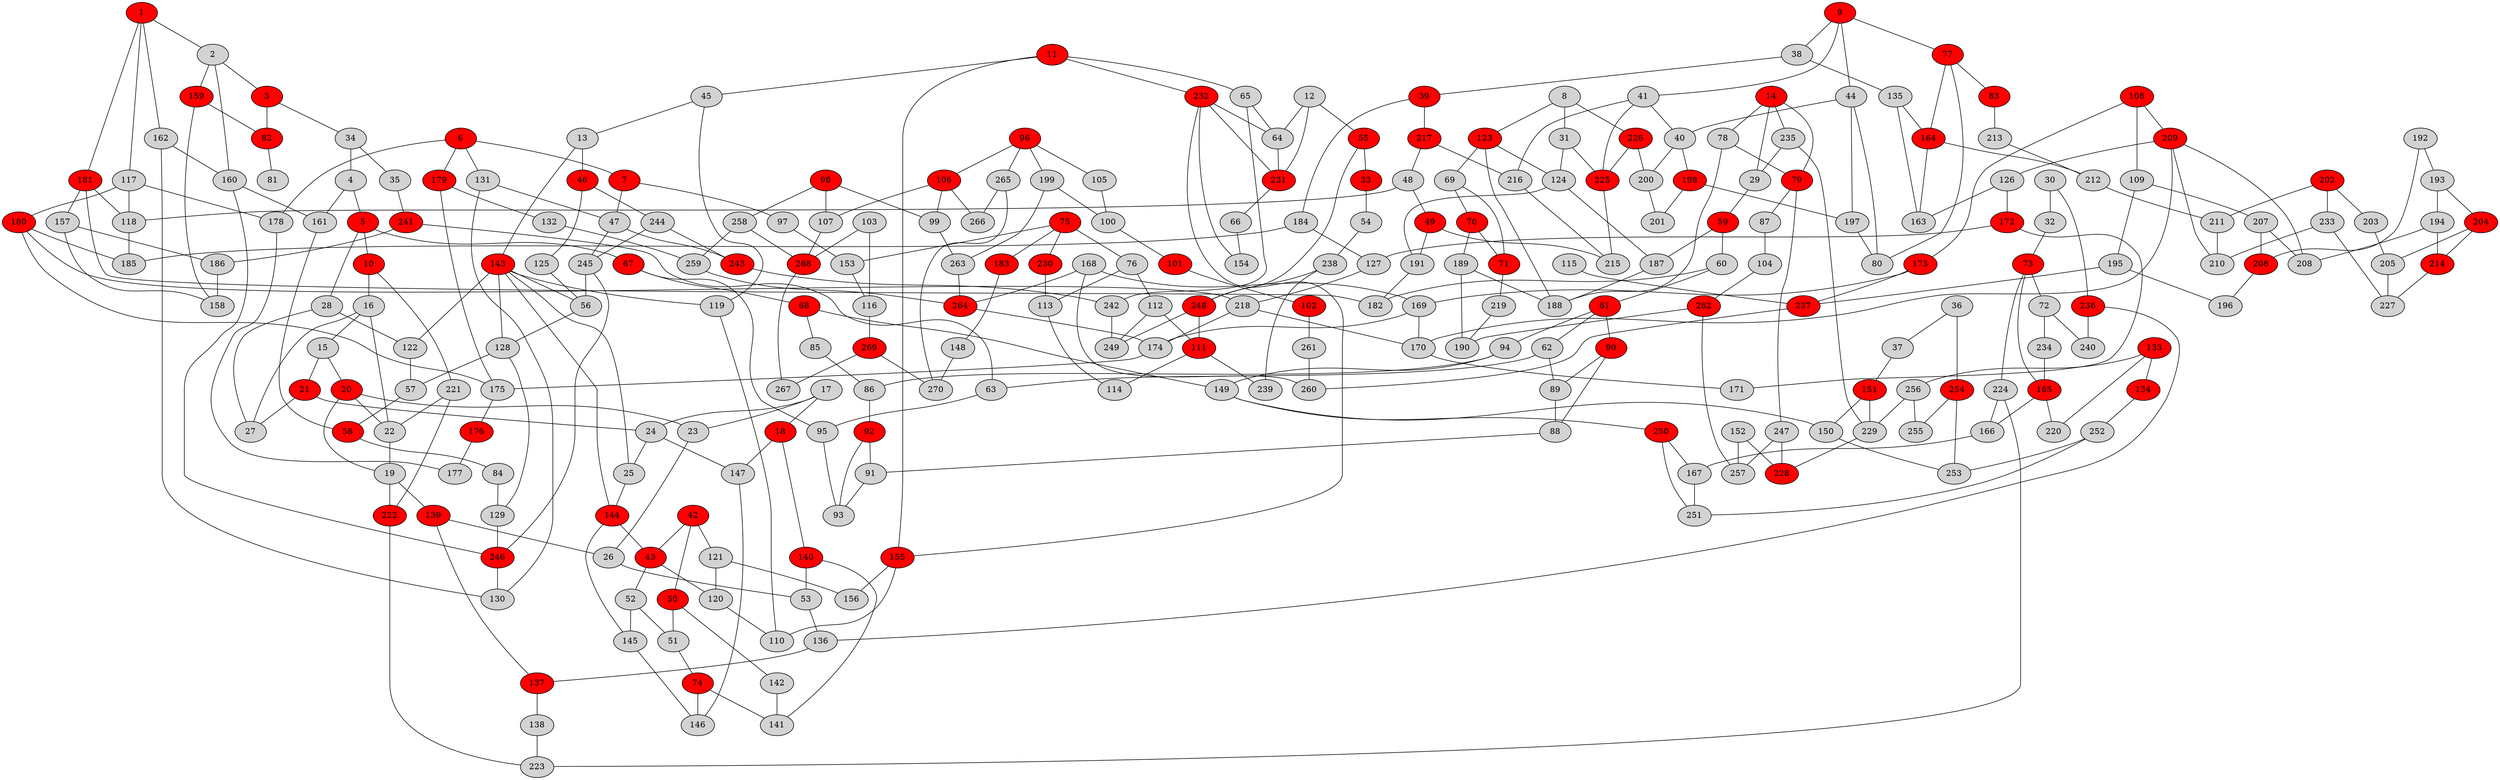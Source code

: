 graph {
	1 [fillcolor=red style=filled]
	2 [style=filled]
	117 [style=filled]
	181 [fillcolor=red style=filled]
	162 [style=filled]
	3 [fillcolor=red style=filled]
	159 [fillcolor=red style=filled]
	160 [style=filled]
	34 [style=filled]
	82 [fillcolor=red style=filled]
	4 [style=filled]
	5 [fillcolor=red style=filled]
	161 [style=filled]
	67 [fillcolor=red style=filled]
	10 [fillcolor=red style=filled]
	28 [style=filled]
	6 [fillcolor=red style=filled]
	7 [fillcolor=red style=filled]
	131 [style=filled]
	178 [style=filled]
	179 [fillcolor=red style=filled]
	97 [style=filled]
	47 [style=filled]
	8 [style=filled]
	31 [style=filled]
	226 [fillcolor=red style=filled]
	123 [fillcolor=red style=filled]
	9 [fillcolor=red style=filled]
	44 [style=filled]
	38 [style=filled]
	41 [style=filled]
	77 [fillcolor=red style=filled]
	221 [style=filled]
	16 [style=filled]
	11 [fillcolor=red style=filled]
	65 [style=filled]
	232 [fillcolor=red style=filled]
	45 [style=filled]
	155 [fillcolor=red style=filled]
	12 [style=filled]
	64 [style=filled]
	55 [fillcolor=red style=filled]
	231 [fillcolor=red style=filled]
	13 [style=filled]
	143 [fillcolor=red style=filled]
	46 [fillcolor=red style=filled]
	14 [fillcolor=red style=filled]
	235 [style=filled]
	29 [style=filled]
	78 [style=filled]
	79 [fillcolor=red style=filled]
	15 [style=filled]
	20 [fillcolor=red style=filled]
	21 [fillcolor=red style=filled]
	22 [style=filled]
	27 [style=filled]
	17 [style=filled]
	18 [fillcolor=red style=filled]
	23 [style=filled]
	24 [style=filled]
	140 [fillcolor=red style=filled]
	147 [style=filled]
	19 [style=filled]
	139 [fillcolor=red style=filled]
	222 [fillcolor=red style=filled]
	26 [style=filled]
	25 [style=filled]
	144 [fillcolor=red style=filled]
	53 [style=filled]
	122 [style=filled]
	59 [fillcolor=red style=filled]
	30 [style=filled]
	236 [fillcolor=red style=filled]
	32 [style=filled]
	225 [fillcolor=red style=filled]
	124 [style=filled]
	73 [fillcolor=red style=filled]
	33 [fillcolor=red style=filled]
	54 [style=filled]
	35 [style=filled]
	241 [fillcolor=red style=filled]
	36 [style=filled]
	254 [fillcolor=red style=filled]
	37 [style=filled]
	151 [fillcolor=red style=filled]
	39 [fillcolor=red style=filled]
	135 [style=filled]
	217 [fillcolor=red style=filled]
	184 [style=filled]
	40 [style=filled]
	198 [fillcolor=red style=filled]
	200 [style=filled]
	216 [style=filled]
	42 [fillcolor=red style=filled]
	43 [fillcolor=red style=filled]
	50 [fillcolor=red style=filled]
	121 [style=filled]
	52 [style=filled]
	120 [style=filled]
	197 [style=filled]
	80 [style=filled]
	119 [style=filled]
	244 [style=filled]
	125 [style=filled]
	243 [fillcolor=red style=filled]
	245 [style=filled]
	48 [style=filled]
	49 [fillcolor=red style=filled]
	118 [style=filled]
	191 [style=filled]
	215 [style=filled]
	142 [style=filled]
	51 [style=filled]
	74 [fillcolor=red style=filled]
	145 [style=filled]
	136 [style=filled]
	238 [style=filled]
	248 [fillcolor=red style=filled]
	56 [style=filled]
	128 [style=filled]
	57 [style=filled]
	58 [fillcolor=red style=filled]
	84 [style=filled]
	60 [style=filled]
	187 [style=filled]
	61 [fillcolor=red style=filled]
	182 [style=filled]
	62 [style=filled]
	90 [fillcolor=red style=filled]
	94 [style=filled]
	63 [style=filled]
	89 [style=filled]
	95 [style=filled]
	242 [style=filled]
	66 [style=filled]
	154 [style=filled]
	68 [fillcolor=red style=filled]
	149 [style=filled]
	85 [style=filled]
	69 [style=filled]
	70 [fillcolor=red style=filled]
	71 [fillcolor=red style=filled]
	189 [style=filled]
	219 [style=filled]
	72 [style=filled]
	240 [style=filled]
	234 [style=filled]
	224 [style=filled]
	165 [fillcolor=red style=filled]
	141 [style=filled]
	146 [style=filled]
	75 [fillcolor=red style=filled]
	230 [fillcolor=red style=filled]
	153 [style=filled]
	76 [style=filled]
	183 [fillcolor=red style=filled]
	112 [style=filled]
	113 [style=filled]
	83 [fillcolor=red style=filled]
	164 [fillcolor=red style=filled]
	188 [style=filled]
	87 [style=filled]
	247 [style=filled]
	81 [style=filled]
	213 [style=filled]
	129 [style=filled]
	86 [style=filled]
	92 [fillcolor=red style=filled]
	104 [style=filled]
	88 [style=filled]
	91 [style=filled]
	93 [style=filled]
	96 [fillcolor=red style=filled]
	105 [style=filled]
	106 [fillcolor=red style=filled]
	265 [style=filled]
	199 [style=filled]
	98 [fillcolor=red style=filled]
	99 [style=filled]
	107 [style=filled]
	258 [style=filled]
	263 [style=filled]
	100 [style=filled]
	101 [fillcolor=red style=filled]
	102 [fillcolor=red style=filled]
	261 [style=filled]
	103 [style=filled]
	268 [fillcolor=red style=filled]
	116 [style=filled]
	262 [fillcolor=red style=filled]
	266 [style=filled]
	108 [fillcolor=red style=filled]
	209 [fillcolor=red style=filled]
	109 [style=filled]
	173 [fillcolor=red style=filled]
	207 [style=filled]
	195 [style=filled]
	110 [style=filled]
	111 [fillcolor=red style=filled]
	239 [style=filled]
	114 [style=filled]
	249 [style=filled]
	115 [style=filled]
	237 [fillcolor=red style=filled]
	269 [fillcolor=red style=filled]
	180 [fillcolor=red style=filled]
	185 [style=filled]
	156 [style=filled]
	126 [style=filled]
	163 [style=filled]
	172 [fillcolor=red style=filled]
	127 [style=filled]
	218 [style=filled]
	246 [fillcolor=red style=filled]
	130 [style=filled]
	132 [style=filled]
	259 [style=filled]
	133 [fillcolor=red style=filled]
	134 [fillcolor=red style=filled]
	256 [style=filled]
	220 [style=filled]
	252 [style=filled]
	137 [fillcolor=red style=filled]
	138 [style=filled]
	223 [style=filled]
	148 [style=filled]
	270 [style=filled]
	150 [style=filled]
	250 [fillcolor=red style=filled]
	253 [style=filled]
	229 [style=filled]
	152 [style=filled]
	228 [fillcolor=red style=filled]
	257 [style=filled]
	157 [style=filled]
	186 [style=filled]
	158 [style=filled]
	212 [style=filled]
	166 [style=filled]
	167 [style=filled]
	251 [style=filled]
	168 [style=filled]
	260 [style=filled]
	264 [fillcolor=red style=filled]
	169 [style=filled]
	170 [style=filled]
	174 [style=filled]
	171 [style=filled]
	175 [style=filled]
	176 [fillcolor=red style=filled]
	177 [style=filled]
	190 [style=filled]
	192 [style=filled]
	206 [fillcolor=red style=filled]
	193 [style=filled]
	204 [fillcolor=red style=filled]
	194 [style=filled]
	214 [fillcolor=red style=filled]
	208 [style=filled]
	196 [style=filled]
	201 [style=filled]
	202 [fillcolor=red style=filled]
	233 [style=filled]
	203 [style=filled]
	211 [style=filled]
	205 [style=filled]
	227 [style=filled]
	210 [style=filled]
	255 [style=filled]
	267 [style=filled]
	1 -- 2
	1 -- 117
	1 -- 181
	1 -- 162
	2 -- 3
	2 -- 159
	2 -- 160
	117 -- 118
	117 -- 178
	117 -- 180
	181 -- 118
	181 -- 157
	181 -- 182
	162 -- 130
	162 -- 160
	3 -- 34
	3 -- 82
	159 -- 82
	159 -- 158
	160 -- 246
	160 -- 161
	34 -- 4
	34 -- 35
	82 -- 81
	4 -- 5
	4 -- 161
	5 -- 67
	5 -- 10
	5 -- 28
	161 -- 58
	67 -- 68
	67 -- 95
	10 -- 221
	10 -- 16
	28 -- 27
	28 -- 122
	6 -- 7
	6 -- 131
	6 -- 178
	6 -- 179
	7 -- 97
	7 -- 47
	131 -- 47
	131 -- 130
	178 -- 177
	179 -- 132
	179 -- 175
	97 -- 153
	47 -- 243
	47 -- 245
	8 -- 31
	8 -- 226
	8 -- 123
	31 -- 225
	31 -- 124
	226 -- 200
	226 -- 225
	123 -- 69
	123 -- 188
	123 -- 124
	9 -- 44
	9 -- 38
	9 -- 41
	9 -- 77
	44 -- 40
	44 -- 197
	44 -- 80
	38 -- 39
	38 -- 135
	41 -- 40
	41 -- 225
	41 -- 216
	77 -- 83
	77 -- 80
	77 -- 164
	221 -- 22
	221 -- 222
	16 -- 15
	16 -- 22
	16 -- 27
	11 -- 65
	11 -- 232
	11 -- 45
	11 -- 155
	65 -- 64
	65 -- 242
	232 -- 64
	232 -- 154
	232 -- 155
	232 -- 231
	45 -- 13
	45 -- 119
	155 -- 110
	155 -- 156
	12 -- 64
	12 -- 55
	12 -- 231
	64 -- 231
	55 -- 33
	55 -- 248
	231 -- 66
	13 -- 143
	13 -- 46
	143 -- 25
	143 -- 56
	143 -- 119
	143 -- 122
	143 -- 128
	143 -- 144
	46 -- 244
	46 -- 125
	14 -- 235
	14 -- 29
	14 -- 78
	14 -- 79
	235 -- 29
	235 -- 229
	29 -- 59
	78 -- 188
	78 -- 79
	79 -- 87
	79 -- 247
	15 -- 20
	15 -- 21
	20 -- 19
	20 -- 22
	20 -- 23
	21 -- 24
	21 -- 27
	22 -- 19
	17 -- 18
	17 -- 23
	17 -- 24
	18 -- 140
	18 -- 147
	23 -- 26
	24 -- 25
	24 -- 147
	140 -- 53
	140 -- 141
	147 -- 146
	19 -- 139
	19 -- 222
	139 -- 26
	139 -- 137
	222 -- 223
	26 -- 53
	25 -- 144
	144 -- 43
	144 -- 145
	53 -- 136
	122 -- 57
	59 -- 60
	59 -- 187
	30 -- 236
	30 -- 32
	236 -- 136
	236 -- 240
	32 -- 73
	225 -- 215
	124 -- 191
	124 -- 187
	73 -- 72
	73 -- 224
	73 -- 165
	33 -- 54
	54 -- 238
	35 -- 241
	241 -- 63
	241 -- 186
	36 -- 254
	36 -- 37
	254 -- 253
	254 -- 255
	37 -- 151
	151 -- 150
	151 -- 229
	39 -- 217
	39 -- 184
	135 -- 163
	135 -- 164
	217 -- 48
	217 -- 216
	184 -- 127
	184 -- 185
	40 -- 198
	40 -- 200
	198 -- 197
	198 -- 201
	200 -- 201
	216 -- 215
	42 -- 43
	42 -- 50
	42 -- 121
	43 -- 52
	43 -- 120
	50 -- 142
	50 -- 51
	121 -- 120
	121 -- 156
	52 -- 51
	52 -- 145
	120 -- 110
	197 -- 80
	119 -- 110
	244 -- 243
	244 -- 245
	125 -- 56
	243 -- 242
	245 -- 56
	245 -- 246
	48 -- 49
	48 -- 118
	49 -- 191
	49 -- 215
	118 -- 185
	191 -- 182
	142 -- 141
	51 -- 74
	74 -- 141
	74 -- 146
	145 -- 146
	136 -- 137
	238 -- 239
	238 -- 248
	248 -- 111
	248 -- 249
	56 -- 128
	128 -- 57
	128 -- 129
	57 -- 58
	58 -- 84
	84 -- 129
	60 -- 61
	60 -- 182
	187 -- 188
	61 -- 62
	61 -- 90
	61 -- 94
	62 -- 63
	62 -- 89
	90 -- 88
	90 -- 89
	94 -- 86
	94 -- 149
	63 -- 95
	89 -- 88
	95 -- 93
	242 -- 249
	66 -- 154
	68 -- 149
	68 -- 85
	149 -- 150
	149 -- 250
	85 -- 86
	69 -- 70
	69 -- 71
	70 -- 71
	70 -- 189
	71 -- 219
	189 -- 188
	189 -- 190
	219 -- 190
	72 -- 240
	72 -- 234
	234 -- 165
	224 -- 166
	224 -- 223
	165 -- 220
	165 -- 166
	75 -- 230
	75 -- 153
	75 -- 76
	75 -- 183
	230 -- 113
	153 -- 116
	76 -- 112
	76 -- 113
	183 -- 148
	112 -- 111
	112 -- 249
	113 -- 114
	83 -- 213
	164 -- 163
	164 -- 212
	87 -- 104
	247 -- 228
	247 -- 257
	213 -- 212
	129 -- 246
	86 -- 92
	92 -- 91
	92 -- 93
	104 -- 262
	88 -- 91
	91 -- 93
	96 -- 105
	96 -- 106
	96 -- 265
	96 -- 199
	105 -- 100
	106 -- 99
	106 -- 107
	106 -- 266
	265 -- 266
	265 -- 270
	199 -- 100
	199 -- 263
	98 -- 99
	98 -- 107
	98 -- 258
	99 -- 263
	107 -- 268
	258 -- 259
	258 -- 268
	263 -- 264
	100 -- 101
	101 -- 102
	102 -- 261
	261 -- 260
	103 -- 268
	103 -- 116
	268 -- 267
	116 -- 269
	262 -- 190
	262 -- 257
	108 -- 209
	108 -- 109
	108 -- 173
	209 -- 126
	209 -- 170
	209 -- 208
	209 -- 210
	109 -- 207
	109 -- 195
	173 -- 169
	173 -- 237
	207 -- 206
	207 -- 208
	195 -- 196
	195 -- 237
	111 -- 239
	111 -- 114
	115 -- 237
	237 -- 260
	269 -- 267
	269 -- 270
	180 -- 175
	180 -- 218
	180 -- 185
	126 -- 163
	126 -- 172
	172 -- 127
	172 -- 171
	127 -- 218
	218 -- 170
	218 -- 174
	246 -- 130
	132 -- 259
	259 -- 264
	133 -- 134
	133 -- 256
	133 -- 220
	134 -- 252
	256 -- 229
	256 -- 255
	252 -- 251
	252 -- 253
	137 -- 138
	138 -- 223
	148 -- 270
	150 -- 253
	250 -- 167
	250 -- 251
	229 -- 228
	152 -- 228
	152 -- 257
	157 -- 186
	157 -- 158
	186 -- 158
	212 -- 211
	166 -- 167
	167 -- 251
	168 -- 260
	168 -- 264
	168 -- 169
	264 -- 174
	169 -- 170
	169 -- 174
	170 -- 171
	174 -- 175
	175 -- 176
	176 -- 177
	192 -- 206
	192 -- 193
	206 -- 196
	193 -- 204
	193 -- 194
	204 -- 214
	204 -- 205
	194 -- 214
	194 -- 208
	214 -- 227
	202 -- 233
	202 -- 203
	202 -- 211
	233 -- 210
	233 -- 227
	203 -- 205
	211 -- 210
	205 -- 227
}

